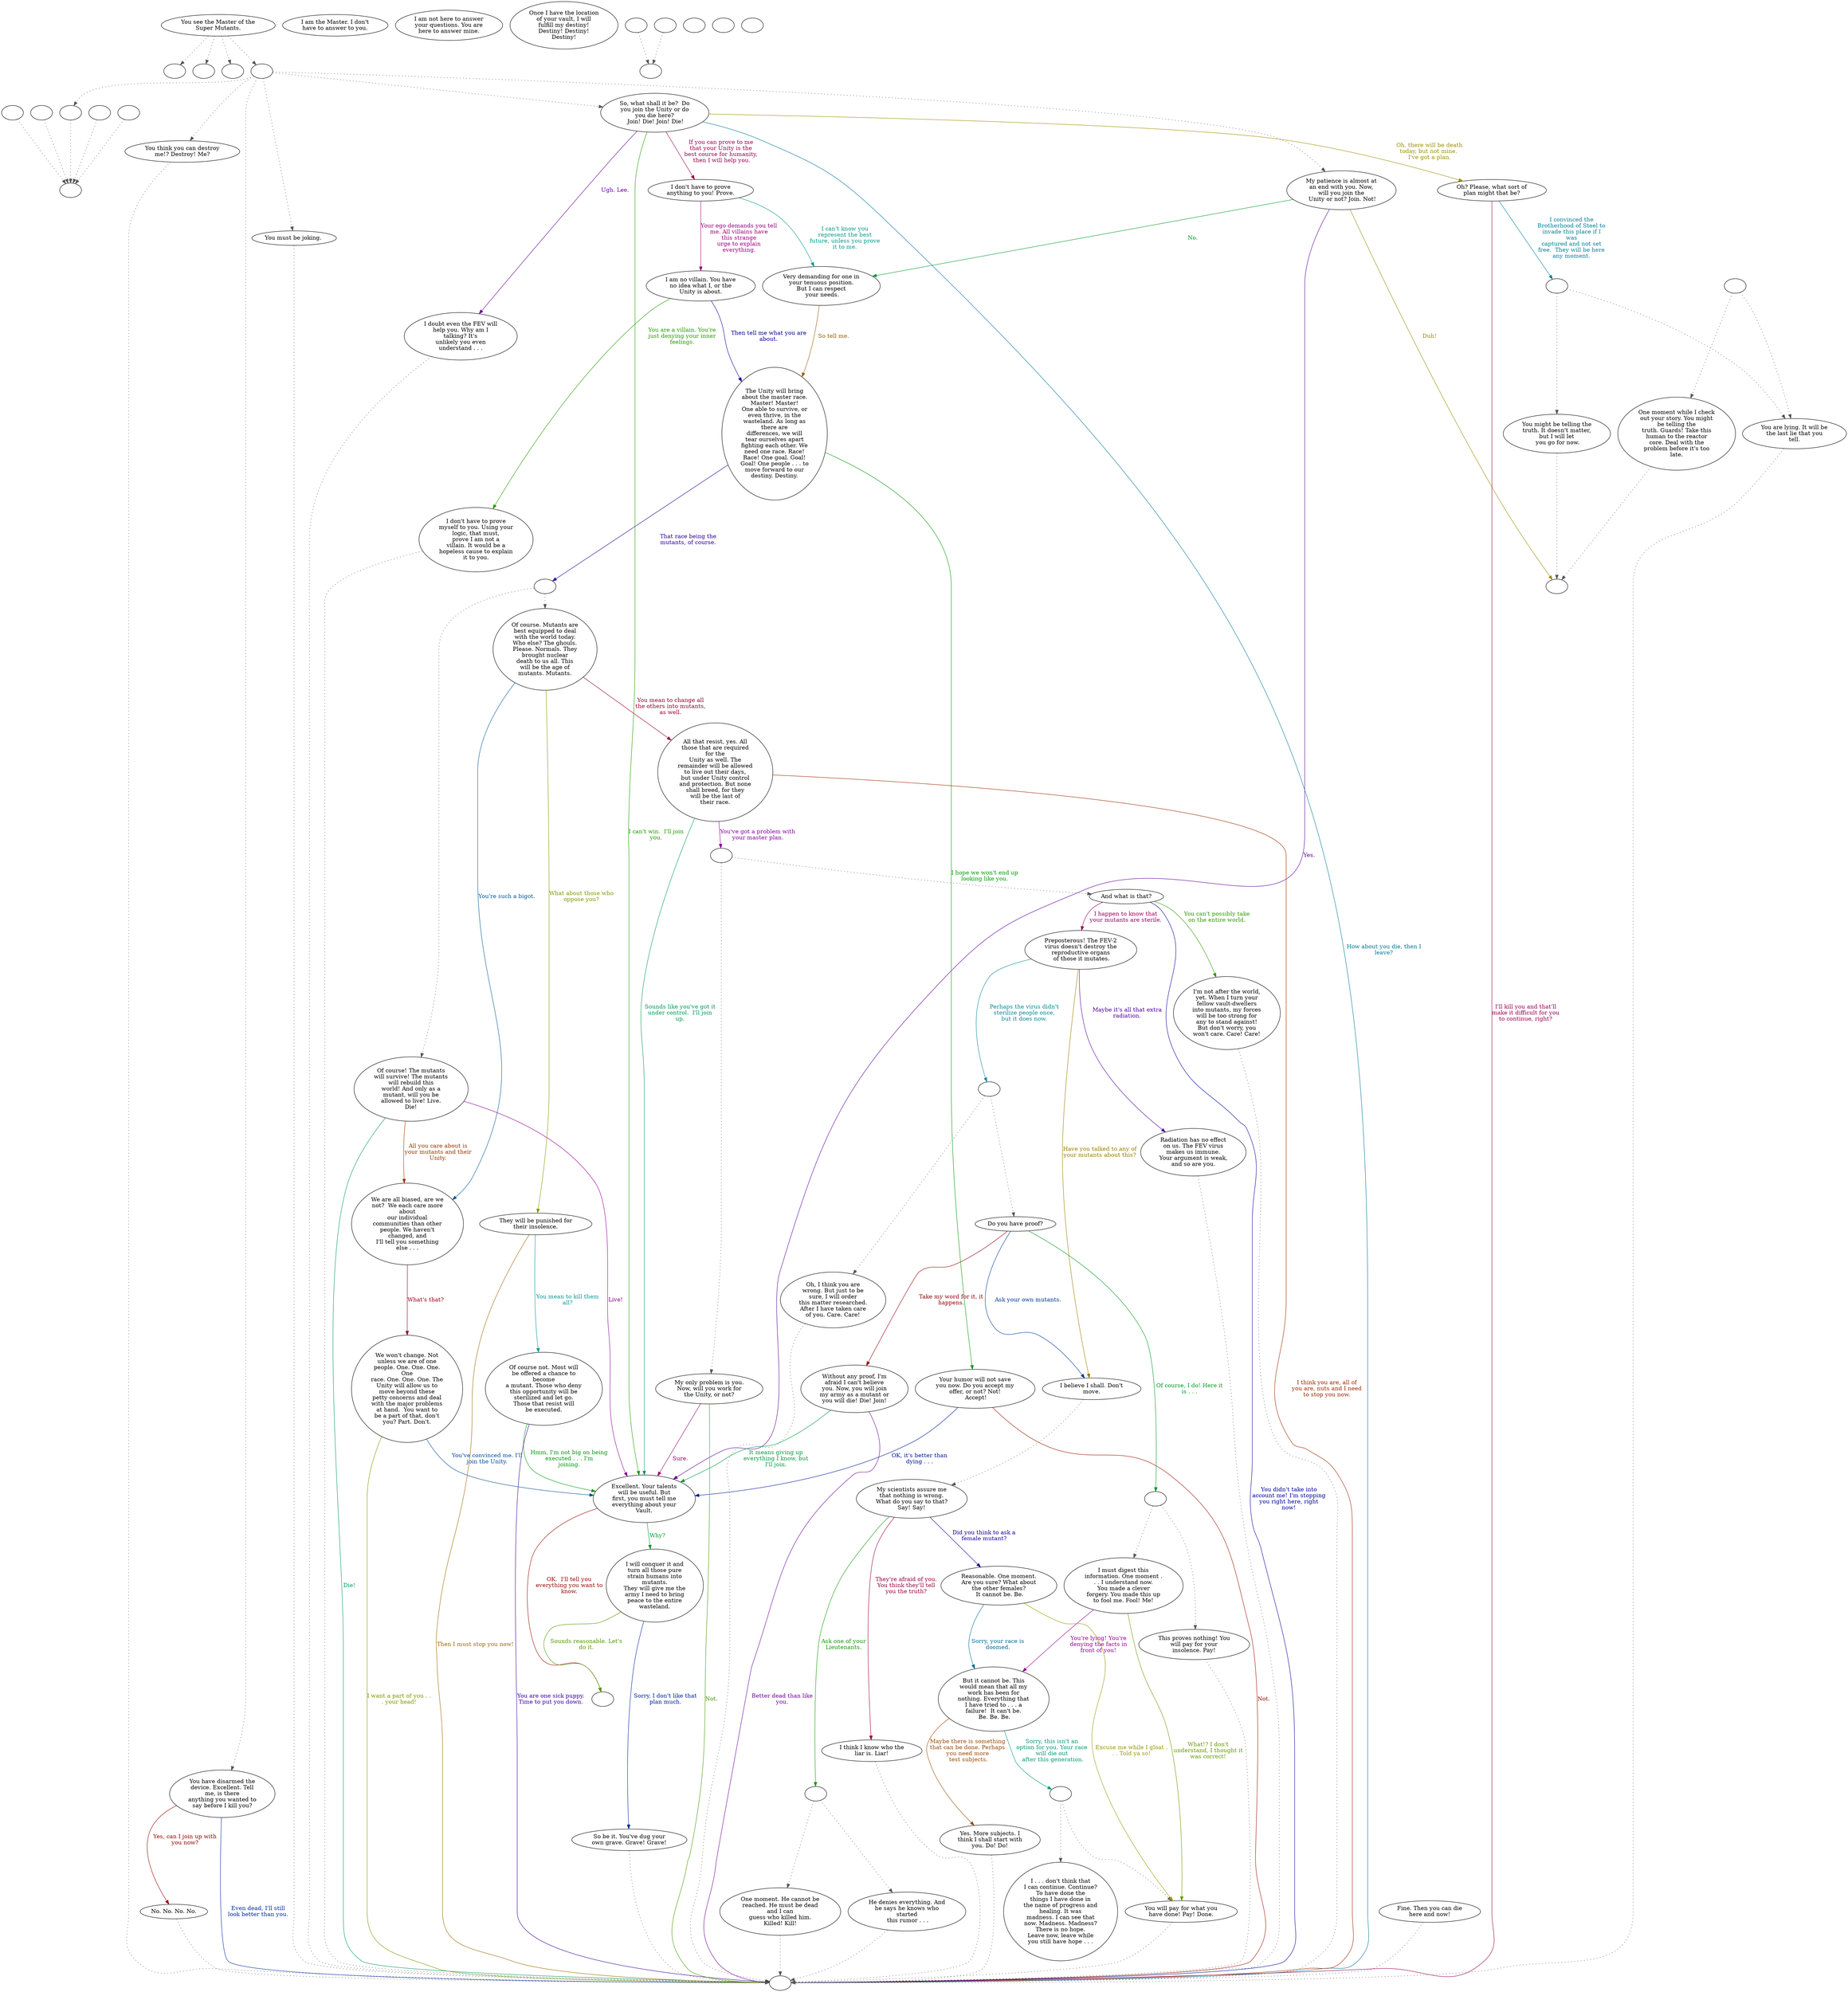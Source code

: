 digraph MASTER {
  "start" [style=filled       fillcolor="#FFFFFF"       color="#000000"]
  "start" -> "map_enter_p_proc" [style=dotted color="#555555"]
  "start" -> "damage_p_proc" [style=dotted color="#555555"]
  "start" -> "combat_p_proc" [style=dotted color="#555555"]
  "start" -> "do_dialogue" [style=dotted color="#555555"]
  "start" [label="You see the Master of the\nSuper Mutants."]
  "gameover" [style=filled       fillcolor="#FFFFFF"       color="#000000"]
  "gameover" [label=""]
  "giveme" [style=filled       fillcolor="#FFFFFF"       color="#000000"]
  "giveme" -> "master14" [style=dotted color="#555555"]
  "giveme" -> "master13" [style=dotted color="#555555"]
  "giveme" [label=""]
  "do_dialogue" [style=filled       fillcolor="#FFFFFF"       color="#000000"]
  "do_dialogue" -> "get_reaction" [style=dotted color="#555555"]
  "do_dialogue" -> "master203" [style=dotted color="#555555"]
  "do_dialogue" -> "master46" [style=dotted color="#555555"]
  "do_dialogue" -> "master43" [style=dotted color="#555555"]
  "do_dialogue" -> "master44" [style=dotted color="#555555"]
  "do_dialogue" -> "master00" [style=dotted color="#555555"]
  "do_dialogue" [label=""]
  "master00" [style=filled       fillcolor="#FFFFFF"       color="#000000"]
  "master00" [label="So, what shall it be?  Do\nyou join the Unity or do\nyou die here?\n Join! Die! Join! Die!"]
  "master00" -> "master01" [label="I can't win.  I'll join\nyou." color="#1D9900" fontcolor="#1D9900"]
  "master00" -> "master04" [label="If you can prove to me\nthat your Unity is the\nbest course for humanity,\n then I will help you." color="#990049" fontcolor="#990049"]
  "master00" -> "mastercbt" [label="How about you die, then I\nleave?" color="#007699" fontcolor="#007699"]
  "master00" -> "master38" [label="Oh, there will be death\ntoday, but not mine. \nI've got a plan." color="#998F00" fontcolor="#998F00"]
  "master00" -> "master42" [label="Ugh. Lee." color="#630099" fontcolor="#630099"]
  "master01" [style=filled       fillcolor="#FFFFFF"       color="#000000"]
  "master01" [label="Excellent. Your talents\nwill be useful. But\nfirst, you must tell me\neverything about your\nVault."]
  "master01" -> "master02" [label="Why?" color="#009936" fontcolor="#009936"]
  "master01" -> "gameover" [label="OK.  I'll tell you\neverything you want to\nknow." color="#990900" fontcolor="#990900"]
  "master02" [style=filled       fillcolor="#FFFFFF"       color="#000000"]
  "master02" [label="I will conquer it and\nturn all those pure\nstrain humans into\nmutants.\nThey will give me the\narmy I need to bring\npeace to the entire\nwasteland."]
  "master02" -> "master03" [label="Sorry, I don't like that\nplan much." color="#002399" fontcolor="#002399"]
  "master02" -> "gameover" [label="Sounds reasonable. Let's\ndo it." color="#509900" fontcolor="#509900"]
  "master03" [style=filled       fillcolor="#FFFFFF"       color="#000000"]
  "master03" -> "mastercbt" [style=dotted color="#555555"]
  "master03" [label="So be it. You've dug your\nown grave. Grave! Grave!"]
  "master04" [style=filled       fillcolor="#FFFFFF"       color="#000000"]
  "master04" [label="I don't have to prove\nanything to you! Prove."]
  "master04" -> "master36" [label="Your ego demands you tell\nme. All villains have\nthis strange\nurge to explain\neverything." color="#99007D" fontcolor="#99007D"]
  "master04" -> "master05" [label="I can't know you\nrepresent the best\nfuture, unless you prove\nit to me." color="#009989" fontcolor="#009989"]
  "master05" [style=filled       fillcolor="#FFFFFF"       color="#000000"]
  "master05" [label="Very demanding for one in\nyour tenuous position.\nBut I can respect\n your needs."]
  "master05" -> "master06" [label="So tell me." color="#995C00" fontcolor="#995C00"]
  "master06" [style=filled       fillcolor="#FFFFFF"       color="#000000"]
  "master06" [label="The Unity will bring\nabout the master race.\nMaster! Master!\nOne able to survive, or\neven thrive, in the\nwasteland. As long as\nthere are\ndifferences, we will\ntear ourselves apart\nfighting each other. We\nneed one race. Race!\nRace! One goal. Goal!\nGoal! One people . . . to\nmove forward to our\ndestiny. Destiny."]
  "master06" -> "master06_1" [label="That race being the\nmutants, of course." color="#2F0099" fontcolor="#2F0099"]
  "master06" -> "master27" [label="I hope we won't end up\nlooking like you." color="#009903" fontcolor="#009903"]
  "master06_1" [style=filled       fillcolor="#FFFFFF"       color="#000000"]
  "master06_1" -> "master07" [style=dotted color="#555555"]
  "master06_1" -> "master35" [style=dotted color="#555555"]
  "master06_1" [label=""]
  "master07" [style=filled       fillcolor="#FFFFFF"       color="#000000"]
  "master07" [label="Of course. Mutants are\nbest equipped to deal\nwith the world today.\nWho else? The ghouls.\nPlease. Normals. They\nbrought nuclear\ndeath to us all. This\nwill be the age of\nmutants. Mutants."]
  "master07" -> "master08" [label="You mean to change all\nthe others into mutants,\nas well." color="#99002A" fontcolor="#99002A"]
  "master07" -> "master33" [label="You're such a bigot." color="#005799" fontcolor="#005799"]
  "master07" -> "master31" [label="What about those who\noppose you?" color="#839900" fontcolor="#839900"]
  "master08" [style=filled       fillcolor="#FFFFFF"       color="#000000"]
  "master08" [label="All that resist, yes. All\nthose that are required\nfor the\nUnity as well. The\nremainder will be allowed\nto live out their days,\nbut under Unity control\nand protection. But none\nshall breed, for they\nwill be the last of\ntheir race."]
  "master08" -> "master08_1" [label="You've got a problem with\nyour master plan." color="#820099" fontcolor="#820099"]
  "master08" -> "master01" [label="Sounds like you've got it\nunder control.  I'll join\nup." color="#009956" fontcolor="#009956"]
  "master08" -> "mastercbt" [label="I think you are, all of\nyou are, nuts and I need\nto stop you now." color="#992900" fontcolor="#992900"]
  "master08_1" [style=filled       fillcolor="#FFFFFF"       color="#000000"]
  "master08_1" -> "master09" [style=dotted color="#555555"]
  "master08_1" -> "master30" [style=dotted color="#555555"]
  "master08_1" [label=""]
  "master09" [style=filled       fillcolor="#FFFFFF"       color="#000000"]
  "master09" [label="And what is that?"]
  "master09" -> "mastercbt" [label="You didn't take into\naccount me! I'm stopping\nyou right here, right\nnow!" color="#000499" fontcolor="#000499"]
  "master09" -> "master10" [label="You can't possibly take\non the entire world." color="#309900" fontcolor="#309900"]
  "master09" -> "master11" [label="I happen to know that\nyour mutants are sterile." color="#99005D" fontcolor="#99005D"]
  "master10" [style=filled       fillcolor="#FFFFFF"       color="#000000"]
  "master10" -> "mastercbt" [style=dotted color="#555555"]
  "master10" [label="I'm not after the world,\nyet. When I turn your\nfellow vault-dwellers\ninto mutants, my forces\nwill be too strong for\nany to stand against!\nBut don't worry, you\nwon't care. Care! Care!"]
  "master11" [style=filled       fillcolor="#FFFFFF"       color="#000000"]
  "master11" [label="Preposterous! The FEV-2\nvirus doesn't destroy the\nreproductive organs\n of those it mutates."]
  "master11" -> "master11_1" [label="Perhaps the virus didn't\nsterilize people once,\nbut it does now." color="#008A99" fontcolor="#008A99"]
  "master11" -> "master20" [label="Have you talked to any of\nyour mutants about this?" color="#997C00" fontcolor="#997C00"]
  "master11" -> "master28" [label="Maybe it's all that extra\nradiation." color="#4F0099" fontcolor="#4F0099"]
  "master11_1" [style=filled       fillcolor="#FFFFFF"       color="#000000"]
  "master11_1" -> "master12" [style=dotted color="#555555"]
  "master11_1" -> "master29" [style=dotted color="#555555"]
  "master11_1" [label=""]
  "master12" [style=filled       fillcolor="#FFFFFF"       color="#000000"]
  "master12" [label="Do you have proof?"]
  "master12" -> "giveme" [label="Of course, I do! Here it\nis . . ." color="#009922" fontcolor="#009922"]
  "master12" -> "master26" [label="Take my word for it, it\nhappens." color="#99000A" fontcolor="#99000A"]
  "master12" -> "master20" [label="Ask your own mutants." color="#003799" fontcolor="#003799"]
  "master13" [style=filled       fillcolor="#FFFFFF"       color="#000000"]
  "master13" -> "mastercbt" [style=dotted color="#555555"]
  "master13" [label="This proves nothing! You\nwill pay for your\ninsolence. Pay!"]
  "master14" [style=filled       fillcolor="#FFFFFF"       color="#000000"]
  "master14" [label="I must digest this\ninformation. One moment .\n. . I understand now.\nYou made a clever\nforgery. You made this up\nto fool me. Fool! Me!"]
  "master14" -> "master16" [label="What!? I don't\nunderstand, I thought it\nwas correct!" color="#649900" fontcolor="#649900"]
  "master14" -> "master17" [label="You're lying! You're\ndenying the facts in\nfront of you!" color="#990090" fontcolor="#990090"]
  "master16" [style=filled       fillcolor="#FFFFFF"       color="#000000"]
  "master16" -> "mastercbt" [style=dotted color="#555555"]
  "master16" [label="You will pay for what you\nhave done! Pay! Done."]
  "master17" [style=filled       fillcolor="#FFFFFF"       color="#000000"]
  "master17" [label="But it cannot be. This\nwould mean that all my\nwork has been for\nnothing. Everything that\nI have tried to . . . a\nfailure!  It can't be.\n Be. Be. Be."]
  "master17" -> "master17_1" [label="Sorry, this isn't an\noption for you. Your race\nwill die out\n after this generation." color="#009975" fontcolor="#009975"]
  "master17" -> "master18" [label="Maybe there is something\nthat can be done. Perhaps\nyou need more\n test subjects." color="#994900" fontcolor="#994900"]
  "master17_1" [style=filled       fillcolor="#FFFFFF"       color="#000000"]
  "master17_1" -> "master19" [style=dotted color="#555555"]
  "master17_1" -> "master16" [style=dotted color="#555555"]
  "master17_1" [label=""]
  "master18" [style=filled       fillcolor="#FFFFFF"       color="#000000"]
  "master18" -> "mastercbt" [style=dotted color="#555555"]
  "master18" [label="Yes. More subjects. I\nthink I shall start with\nyou. Do! Do!"]
  "master19" [style=filled       fillcolor="#FFFFFF"       color="#000000"]
  "master19" [label="I . . . don't think that\nI can continue. Continue?\nTo have done the\nthings I have done in\nthe name of progress and\nhealing. It was\nmadness. I can see that\nnow. Madness. Madness?\nThere is no hope.\nLeave now, leave while\nyou still have hope . . ."]
  "master20" [style=filled       fillcolor="#FFFFFF"       color="#000000"]
  "master20" -> "master21" [style=dotted color="#555555"]
  "master20" [label="I believe I shall. Don't\nmove."]
  "master21" [style=filled       fillcolor="#FFFFFF"       color="#000000"]
  "master21" [label="My scientists assure me\nthat nothing is wrong.\nWhat do you say to that?\nSay! Say!"]
  "master21" -> "master25" [label="Did you think to ask a\nfemale mutant?" color="#1C0099" fontcolor="#1C0099"]
  "master21" -> "master21_1" [label="Ask one of your\nLieutenants." color="#119900" fontcolor="#119900"]
  "master21" -> "master24" [label="They're afraid of you.\nYou think they'll tell\nyou the truth?" color="#99003D" fontcolor="#99003D"]
  "master21_1" [style=filled       fillcolor="#FFFFFF"       color="#000000"]
  "master21_1" -> "master22" [style=dotted color="#555555"]
  "master21_1" -> "master23" [style=dotted color="#555555"]
  "master21_1" [label=""]
  "master22" [style=filled       fillcolor="#FFFFFF"       color="#000000"]
  "master22" -> "mastercbt" [style=dotted color="#555555"]
  "master22" [label="One moment. He cannot be\nreached. He must be dead\nand I can\nguess who killed him.\nKilled! Kill!"]
  "master23" [style=filled       fillcolor="#FFFFFF"       color="#000000"]
  "master23" -> "mastercbt" [style=dotted color="#555555"]
  "master23" [label="He denies everything. And\nhe says he knows who\nstarted\n this rumor . . ."]
  "master24" [style=filled       fillcolor="#FFFFFF"       color="#000000"]
  "master24" -> "mastercbt" [style=dotted color="#555555"]
  "master24" [label="I think I know who the\nliar is. Liar!"]
  "master25" [style=filled       fillcolor="#FFFFFF"       color="#000000"]
  "master25" [label="Reasonable. One moment.\nAre you sure? What about\nthe other females?\n It cannot be. Be."]
  "master25" -> "master17" [label="Sorry, your race is\ndoomed." color="#006A99" fontcolor="#006A99"]
  "master25" -> "master16" [label="Excuse me while I gloat .\n. . Told ya so!" color="#979900" fontcolor="#979900"]
  "master26" [style=filled       fillcolor="#FFFFFF"       color="#000000"]
  "master26" [label="Without any proof, I'm\nafraid I can't believe\nyou. Now, you will join\nmy army as a mutant or\nyou will die! Die! Join!"]
  "master26" -> "mastercbt" [label="Better dead than like\nyou." color="#6F0099" fontcolor="#6F0099"]
  "master26" -> "master01" [label="It means giving up\neverything I know, but\nI'll join." color="#009942" fontcolor="#009942"]
  "master27" [style=filled       fillcolor="#FFFFFF"       color="#000000"]
  "master27" [label="Your humor will not save\nyou now. Do you accept my\noffer, or not? Not!\n Accept!"]
  "master27" -> "mastercbt" [label="Not." color="#991500" fontcolor="#991500"]
  "master27" -> "master01" [label="OK, it's better than\ndying . . ." color="#001799" fontcolor="#001799"]
  "master28" [style=filled       fillcolor="#FFFFFF"       color="#000000"]
  "master28" -> "mastercbt" [style=dotted color="#555555"]
  "master28" [label="Radiation has no effect\non us. The FEV virus\nmakes us immune.\nYour argument is weak,\nand so are you."]
  "master29" [style=filled       fillcolor="#FFFFFF"       color="#000000"]
  "master29" -> "mastercbt" [style=dotted color="#555555"]
  "master29" [label="Oh, I think you are\nwrong. But just to be\nsure, I will order\nthis matter researched.\nAfter I have taken care\nof you. Care. Care!"]
  "master30" [style=filled       fillcolor="#FFFFFF"       color="#000000"]
  "master30" [label="My only problem is you.\nNow, will you work for\nthe Unity, or not?"]
  "master30" -> "mastercbt" [label="Not." color="#449900" fontcolor="#449900"]
  "master30" -> "master01" [label="Sure." color="#990071" fontcolor="#990071"]
  "master31" [style=filled       fillcolor="#FFFFFF"       color="#000000"]
  "master31" [label="They will be punished for\ntheir insolence."]
  "master31" -> "master32" [label="You mean to kill them\nall?" color="#009995" fontcolor="#009995"]
  "master31" -> "mastercbt" [label="Then I must stop you now!" color="#996800" fontcolor="#996800"]
  "master32" [style=filled       fillcolor="#FFFFFF"       color="#000000"]
  "master32" [label="Of course not. Most will\nbe offered a chance to\nbecome\na mutant. Those who deny\nthis opportunity will be\nsterilized and let go.\nThose that resist will\nbe executed."]
  "master32" -> "mastercbt" [label="You are one sick puppy.\nTime to put you down." color="#3B0099" fontcolor="#3B0099"]
  "master32" -> "master01" [label="Hmm, I'm not big on being\nexecuted . . . I'm\njoining." color="#00990F" fontcolor="#00990F"]
  "master33" [style=filled       fillcolor="#FFFFFF"       color="#000000"]
  "master33" [label="We are all biased, are we\nnot?  We each care more\nabout\nour individual\ncommunities than other\npeople. We haven't\nchanged, and\nI'll tell you something\nelse . . ."]
  "master33" -> "master34" [label="What's that?" color="#99001E" fontcolor="#99001E"]
  "master34" [style=filled       fillcolor="#FFFFFF"       color="#000000"]
  "master34" [label="We won't change. Not\nunless we are of one\npeople. One. One. One.\nOne\nrace. One. One. One. The\nUnity will allow us to\nmove beyond these\npetty concerns and deal\nwith the major problems\nat hand.  You want to\nbe a part of that, don't\nyou? Part. Don't."]
  "master34" -> "master01" [label="You've convinced me. I'll\njoin the Unity." color="#004A99" fontcolor="#004A99"]
  "master34" -> "mastercbt" [label="I want a part of you . .\n. your head!" color="#779900" fontcolor="#779900"]
  "master35" [style=filled       fillcolor="#FFFFFF"       color="#000000"]
  "master35" [label="Of course! The mutants\nwill survive! The mutants\nwill rebuild this\nworld! And only as a\nmutant, will you be\nallowed to live! Live.\nDie!"]
  "master35" -> "master01" [label="Live!" color="#8E0099" fontcolor="#8E0099"]
  "master35" -> "mastercbt" [label="Die!" color="#009962" fontcolor="#009962"]
  "master35" -> "master33" [label="All you care about is\nyour mutants and their\nUnity." color="#993500" fontcolor="#993500"]
  "master36" [style=filled       fillcolor="#FFFFFF"       color="#000000"]
  "master36" [label="I am no villain. You have\nno idea what I, or the\nUnity is about."]
  "master36" -> "master06" [label="Then tell me what you are\nabout." color="#080099" fontcolor="#080099"]
  "master36" -> "master37" [label="You are a villain. You're\njust denying your inner\nfeelings." color="#249900" fontcolor="#249900"]
  "master37" [style=filled       fillcolor="#FFFFFF"       color="#000000"]
  "master37" -> "mastercbt" [style=dotted color="#555555"]
  "master37" [label="I don't have to prove\nmyself to you. Using your\nlogic, that must,\nprove I am not a\nvillain. It would be a\nhopeless cause to explain\nit to you."]
  "master38" [style=filled       fillcolor="#FFFFFF"       color="#000000"]
  "master38" [label="Oh? Please, what sort of\nplan might that be?"]
  "master38" -> "mastercbt" [label="I'll kill you and that'll\nmake it difficult for you\nto continue, right?" color="#990051" fontcolor="#990051"]
  "master38" -> "master38_2" [label="I convinced the\nBrotherhood of Steel to\ninvade this place if I\nwas\ncaptured and not set\nfree.  They will be here\nany moment." color="#007E99" fontcolor="#007E99"]
  "master38_1" [style=filled       fillcolor="#FFFFFF"       color="#000000"]
  "master38_1" -> "master41" [style=dotted color="#555555"]
  "master38_1" -> "master40" [style=dotted color="#555555"]
  "master38_1" [label=""]
  "master38_2" [style=filled       fillcolor="#FFFFFF"       color="#000000"]
  "master38_2" -> "master39" [style=dotted color="#555555"]
  "master38_2" -> "master40" [style=dotted color="#555555"]
  "master38_2" [label=""]
  "master39" [style=filled       fillcolor="#FFFFFF"       color="#000000"]
  "master39" -> "masterend" [style=dotted color="#555555"]
  "master39" [label="You might be telling the\ntruth. It doesn't matter,\nbut I will let\n you go for now."]
  "master40" [style=filled       fillcolor="#FFFFFF"       color="#000000"]
  "master40" -> "mastercbt" [style=dotted color="#555555"]
  "master40" [label="You are lying. It will be\nthe last lie that you\ntell."]
  "master41" [style=filled       fillcolor="#FFFFFF"       color="#000000"]
  "master41" -> "masterend" [style=dotted color="#555555"]
  "master41" [label="One moment while I check\nout your story. You might\nbe telling the\ntruth. Guards! Take this\nhuman to the reactor\ncore. Deal with the\nproblem before it's too\nlate."]
  "master42" [style=filled       fillcolor="#FFFFFF"       color="#000000"]
  "master42" -> "mastercbt" [style=dotted color="#555555"]
  "master42" [label="I doubt even the FEV will\nhelp you. Why am I\ntalking? It's\nunlikely you even\nunderstand . . ."]
  "master43" [style=filled       fillcolor="#FFFFFF"       color="#000000"]
  "master43" -> "mastercbt" [style=dotted color="#555555"]
  "master43" [label="You must be joking. "]
  "master44" [style=filled       fillcolor="#FFFFFF"       color="#000000"]
  "master44" [label="My patience is almost at\nan end with you. Now,\nwill you join the\n Unity or not? Join. Not!"]
  "master44" -> "masterend" [label="Duh!" color="#998800" fontcolor="#998800"]
  "master44" -> "master01" [label="Yes." color="#5B0099" fontcolor="#5B0099"]
  "master44" -> "master05" [label="No." color="#00992E" fontcolor="#00992E"]
  "master45" [style=filled       fillcolor="#FFFFFF"       color="#000000"]
  "master45" -> "mastercbt" [style=dotted color="#555555"]
  "master45" [label="Fine. Then you can die\nhere and now!"]
  "master46" [style=filled       fillcolor="#FFFFFF"       color="#000000"]
  "master46" [label="You have disarmed the\ndevice. Excellent. Tell\nme, is there\nanything you wanted to\nsay before I kill you?"]
  "master46" -> "master47" [label="Yes, can I join up with\nyou now?" color="#990200" fontcolor="#990200"]
  "master46" -> "mastercbt" [label="Even dead, I'll still\nlook better than you." color="#002B99" fontcolor="#002B99"]
  "master47" [style=filled       fillcolor="#FFFFFF"       color="#000000"]
  "master47" -> "mastercbt" [style=dotted color="#555555"]
  "master47" [label="No. No. No. No."]
  "master200" [style=filled       fillcolor="#FFFFFF"       color="#000000"]
  "master200" [label="I am the Master. I don't\nhave to answer to you."]
  "master201" [style=filled       fillcolor="#FFFFFF"       color="#000000"]
  "master201" [label="I am not here to answer\nyour questions. You are\nhere to answer mine."]
  "master202" [style=filled       fillcolor="#FFFFFF"       color="#000000"]
  "master202" [label="Once I have the location\nof your vault, I will\nfulfill my destiny!\nDestiny! Destiny!\nDestiny!"]
  "master203" [style=filled       fillcolor="#FFFFFF"       color="#000000"]
  "master203" -> "mastercbt" [style=dotted color="#555555"]
  "master203" [label="You think you can destroy\nme!? Destroy! Me?"]
  "mastercbt" [style=filled       fillcolor="#FFFFFF"       color="#000000"]
  "mastercbt" [label=""]
  "masterend" [style=filled       fillcolor="#FFFFFF"       color="#000000"]
  "masterend" [label=""]
  "damage_p_proc" [style=filled       fillcolor="#FFFFFF"       color="#000000"]
  "damage_p_proc" [label=""]
  "combat_p_proc" [style=filled       fillcolor="#FFFFFF"       color="#000000"]
  "combat_p_proc" [label=""]
  "map_enter_p_proc" [style=filled       fillcolor="#FFFFFF"       color="#000000"]
  "map_enter_p_proc" [label=""]
  "get_reaction" [style=filled       fillcolor="#FFFFFF"       color="#000000"]
  "get_reaction" -> "ReactToLevel" [style=dotted color="#555555"]
  "get_reaction" [label=""]
  "ReactToLevel" [style=filled       fillcolor="#FFFFFF"       color="#000000"]
  "ReactToLevel" [label=""]
  "LevelToReact" [style=filled       fillcolor="#FFFFFF"       color="#000000"]
  "LevelToReact" [label=""]
  "UpReact" [style=filled       fillcolor="#FFFFFF"       color="#000000"]
  "UpReact" -> "ReactToLevel" [style=dotted color="#555555"]
  "UpReact" [label=""]
  "DownReact" [style=filled       fillcolor="#FFFFFF"       color="#000000"]
  "DownReact" -> "ReactToLevel" [style=dotted color="#555555"]
  "DownReact" [label=""]
  "BottomReact" [style=filled       fillcolor="#FFFFFF"       color="#000000"]
  "BottomReact" [label=""]
  "TopReact" [style=filled       fillcolor="#FFFFFF"       color="#000000"]
  "TopReact" [label=""]
  "BigUpReact" [style=filled       fillcolor="#FFFFFF"       color="#000000"]
  "BigUpReact" -> "ReactToLevel" [style=dotted color="#555555"]
  "BigUpReact" [label=""]
  "BigDownReact" [style=filled       fillcolor="#FFFFFF"       color="#000000"]
  "BigDownReact" -> "ReactToLevel" [style=dotted color="#555555"]
  "BigDownReact" [label=""]
  "UpReactLevel" [style=filled       fillcolor="#FFFFFF"       color="#000000"]
  "UpReactLevel" -> "LevelToReact" [style=dotted color="#555555"]
  "UpReactLevel" [label=""]
  "DownReactLevel" [style=filled       fillcolor="#FFFFFF"       color="#000000"]
  "DownReactLevel" -> "LevelToReact" [style=dotted color="#555555"]
  "DownReactLevel" [label=""]
  "Goodbyes" [style=filled       fillcolor="#FFFFFF"       color="#000000"]
  "Goodbyes" [label=""]
}